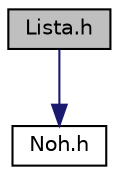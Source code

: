 digraph "Lista.h"
{
  edge [fontname="Helvetica",fontsize="10",labelfontname="Helvetica",labelfontsize="10"];
  node [fontname="Helvetica",fontsize="10",shape=record];
  Node1 [label="Lista.h",height=0.2,width=0.4,color="black", fillcolor="grey75", style="filled" fontcolor="black"];
  Node1 -> Node2 [color="midnightblue",fontsize="10",style="solid"];
  Node2 [label="Noh.h",height=0.2,width=0.4,color="black", fillcolor="white", style="filled",URL="$Noh_8h.html",tooltip="Conteudo do tipo abstrato de dado Noh. "];
}
